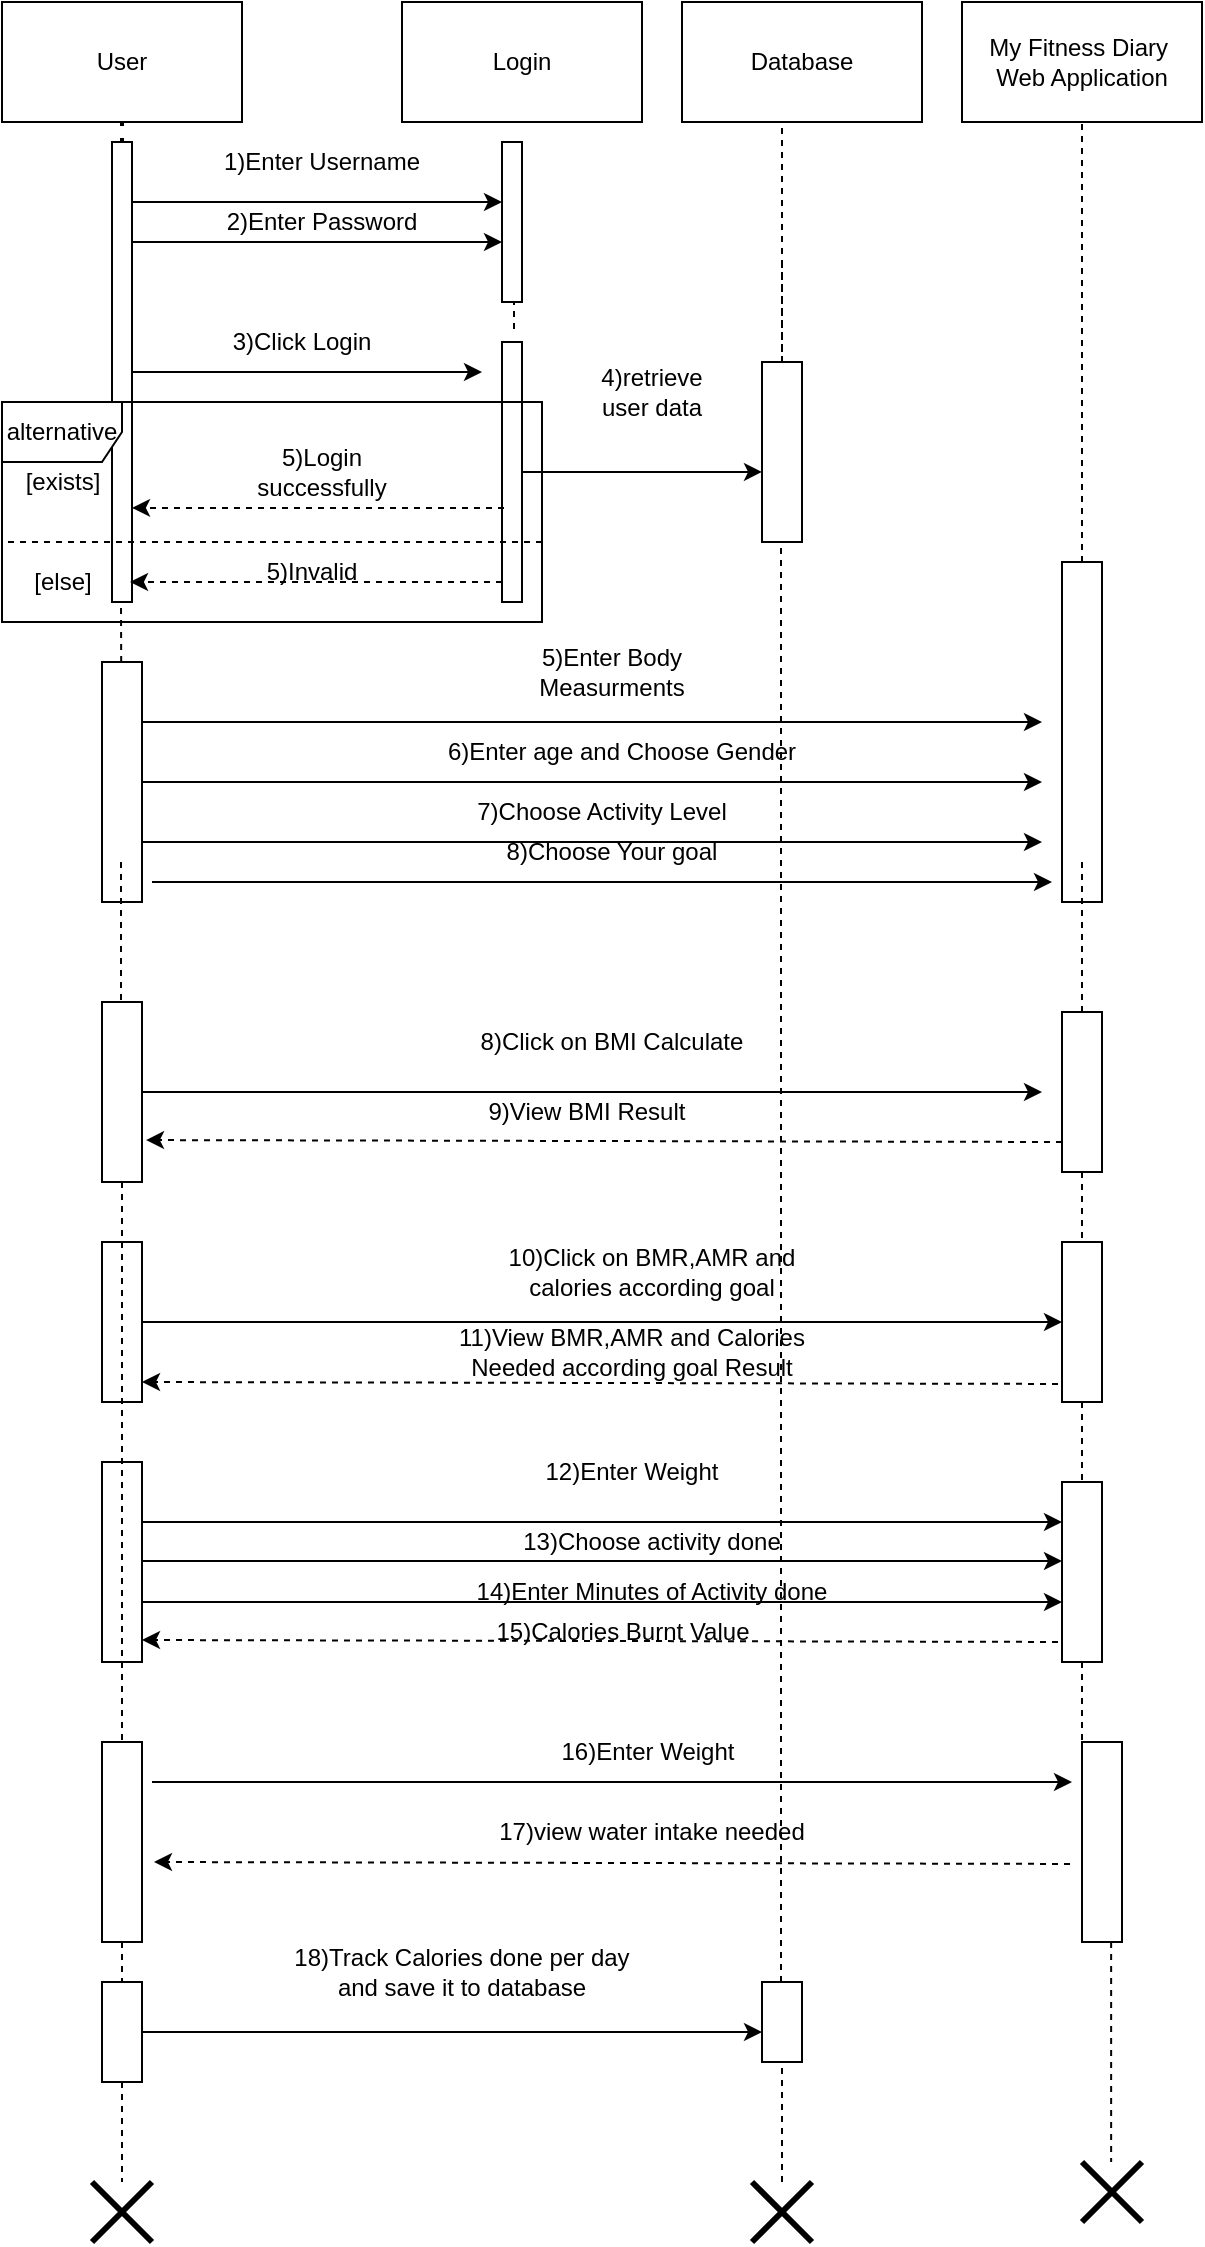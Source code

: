 <mxfile version="17.4.2" type="device"><diagram id="bcP9Wc_ZmUXVsQtjf6-f" name="Page-1"><mxGraphModel dx="868" dy="553" grid="1" gridSize="10" guides="1" tooltips="1" connect="1" arrows="1" fold="1" page="1" pageScale="1" pageWidth="850" pageHeight="1100" math="0" shadow="0"><root><mxCell id="0"/><mxCell id="1" parent="0"/><mxCell id="CzqNueYnbze-1QV_RuTv-1" value="User" style="rounded=0;whiteSpace=wrap;html=1;" vertex="1" parent="1"><mxGeometry x="100" y="30" width="120" height="60" as="geometry"/></mxCell><mxCell id="CzqNueYnbze-1QV_RuTv-2" value="Login" style="rounded=0;whiteSpace=wrap;html=1;" vertex="1" parent="1"><mxGeometry x="300" y="30" width="120" height="60" as="geometry"/></mxCell><mxCell id="CzqNueYnbze-1QV_RuTv-3" value="My Fitness Diary&amp;nbsp;&lt;br&gt;Web Application" style="rounded=0;whiteSpace=wrap;html=1;" vertex="1" parent="1"><mxGeometry x="580" y="30" width="120" height="60" as="geometry"/></mxCell><mxCell id="CzqNueYnbze-1QV_RuTv-5" value="" style="endArrow=none;dashed=1;html=1;dashPattern=1 3;strokeWidth=2;rounded=0;entryX=0.5;entryY=1;entryDx=0;entryDy=0;startArrow=none;" edge="1" parent="1" source="CzqNueYnbze-1QV_RuTv-6" target="CzqNueYnbze-1QV_RuTv-1"><mxGeometry width="50" height="50" relative="1" as="geometry"><mxPoint x="160" y="190" as="sourcePoint"/><mxPoint x="160" y="120" as="targetPoint"/></mxGeometry></mxCell><mxCell id="CzqNueYnbze-1QV_RuTv-13" style="edgeStyle=orthogonalEdgeStyle;rounded=0;orthogonalLoop=1;jettySize=auto;html=1;" edge="1" parent="1" source="CzqNueYnbze-1QV_RuTv-6" target="CzqNueYnbze-1QV_RuTv-9"><mxGeometry relative="1" as="geometry"><Array as="points"><mxPoint x="260" y="130"/><mxPoint x="260" y="130"/></Array></mxGeometry></mxCell><mxCell id="CzqNueYnbze-1QV_RuTv-23" style="edgeStyle=orthogonalEdgeStyle;rounded=0;orthogonalLoop=1;jettySize=auto;html=1;" edge="1" parent="1" source="CzqNueYnbze-1QV_RuTv-6"><mxGeometry relative="1" as="geometry"><mxPoint x="340" y="215" as="targetPoint"/></mxGeometry></mxCell><mxCell id="CzqNueYnbze-1QV_RuTv-6" value="" style="html=1;points=[];perimeter=orthogonalPerimeter;" vertex="1" parent="1"><mxGeometry x="155" y="100" width="10" height="230" as="geometry"/></mxCell><mxCell id="CzqNueYnbze-1QV_RuTv-9" value="" style="html=1;points=[];perimeter=orthogonalPerimeter;" vertex="1" parent="1"><mxGeometry x="350" y="100" width="10" height="80" as="geometry"/></mxCell><mxCell id="CzqNueYnbze-1QV_RuTv-28" style="edgeStyle=orthogonalEdgeStyle;rounded=0;orthogonalLoop=1;jettySize=auto;html=1;entryX=0;entryY=0.611;entryDx=0;entryDy=0;entryPerimeter=0;" edge="1" parent="1" source="CzqNueYnbze-1QV_RuTv-11" target="CzqNueYnbze-1QV_RuTv-10"><mxGeometry relative="1" as="geometry"/></mxCell><mxCell id="CzqNueYnbze-1QV_RuTv-11" value="" style="html=1;points=[];perimeter=orthogonalPerimeter;" vertex="1" parent="1"><mxGeometry x="350" y="200" width="10" height="130" as="geometry"/></mxCell><mxCell id="CzqNueYnbze-1QV_RuTv-14" value="4)retrieve user data" style="text;html=1;strokeColor=none;fillColor=none;align=center;verticalAlign=middle;whiteSpace=wrap;rounded=0;" vertex="1" parent="1"><mxGeometry x="395" y="210" width="60" height="30" as="geometry"/></mxCell><mxCell id="CzqNueYnbze-1QV_RuTv-15" value="1)Enter Username" style="text;html=1;strokeColor=none;fillColor=none;align=center;verticalAlign=middle;whiteSpace=wrap;rounded=0;" vertex="1" parent="1"><mxGeometry x="200" y="100" width="120" height="20" as="geometry"/></mxCell><mxCell id="CzqNueYnbze-1QV_RuTv-16" value="Database" style="rounded=0;whiteSpace=wrap;html=1;" vertex="1" parent="1"><mxGeometry x="440" y="30" width="120" height="60" as="geometry"/></mxCell><mxCell id="CzqNueYnbze-1QV_RuTv-19" style="edgeStyle=orthogonalEdgeStyle;rounded=0;orthogonalLoop=1;jettySize=auto;html=1;" edge="1" parent="1"><mxGeometry relative="1" as="geometry"><mxPoint x="165" y="150" as="sourcePoint"/><mxPoint x="350" y="150" as="targetPoint"/><Array as="points"><mxPoint x="190" y="150"/><mxPoint x="190" y="150"/></Array></mxGeometry></mxCell><mxCell id="CzqNueYnbze-1QV_RuTv-20" value="2)Enter Password" style="text;html=1;strokeColor=none;fillColor=none;align=center;verticalAlign=middle;whiteSpace=wrap;rounded=0;" vertex="1" parent="1"><mxGeometry x="200" y="130" width="120" height="20" as="geometry"/></mxCell><mxCell id="CzqNueYnbze-1QV_RuTv-21" value="" style="endArrow=none;dashed=1;html=1;rounded=0;startArrow=none;" edge="1" parent="1" source="CzqNueYnbze-1QV_RuTv-10"><mxGeometry width="50" height="50" relative="1" as="geometry"><mxPoint x="490" y="160" as="sourcePoint"/><mxPoint x="490" y="90" as="targetPoint"/></mxGeometry></mxCell><mxCell id="CzqNueYnbze-1QV_RuTv-22" value="" style="endArrow=none;dashed=1;html=1;rounded=0;exitX=0.6;exitY=-0.05;exitDx=0;exitDy=0;exitPerimeter=0;" edge="1" parent="1" source="CzqNueYnbze-1QV_RuTv-11"><mxGeometry width="50" height="50" relative="1" as="geometry"><mxPoint x="168" y="239.04" as="sourcePoint"/><mxPoint x="356" y="180" as="targetPoint"/></mxGeometry></mxCell><mxCell id="CzqNueYnbze-1QV_RuTv-24" value="3)Click Login" style="text;html=1;strokeColor=none;fillColor=none;align=center;verticalAlign=middle;whiteSpace=wrap;rounded=0;" vertex="1" parent="1"><mxGeometry x="190" y="190" width="120" height="20" as="geometry"/></mxCell><mxCell id="CzqNueYnbze-1QV_RuTv-10" value="" style="html=1;points=[];perimeter=orthogonalPerimeter;" vertex="1" parent="1"><mxGeometry x="480" y="210" width="20" height="90" as="geometry"/></mxCell><mxCell id="CzqNueYnbze-1QV_RuTv-25" value="" style="endArrow=none;dashed=1;html=1;rounded=0;" edge="1" parent="1" target="CzqNueYnbze-1QV_RuTv-10"><mxGeometry width="50" height="50" relative="1" as="geometry"><mxPoint x="490" y="160" as="sourcePoint"/><mxPoint x="490" y="90" as="targetPoint"/></mxGeometry></mxCell><mxCell id="CzqNueYnbze-1QV_RuTv-27" value="alternative" style="shape=umlFrame;whiteSpace=wrap;html=1;" vertex="1" parent="1"><mxGeometry x="100" y="230" width="270" height="110" as="geometry"/></mxCell><mxCell id="CzqNueYnbze-1QV_RuTv-30" value="[else]" style="text;html=1;align=center;verticalAlign=middle;resizable=0;points=[];autosize=1;strokeColor=none;fillColor=none;" vertex="1" parent="1"><mxGeometry x="110" y="310" width="40" height="20" as="geometry"/></mxCell><mxCell id="CzqNueYnbze-1QV_RuTv-31" value="" style="endArrow=classic;html=1;rounded=0;exitX=0.1;exitY=0.638;exitDx=0;exitDy=0;exitPerimeter=0;dashed=1;" edge="1" parent="1" source="CzqNueYnbze-1QV_RuTv-11" target="CzqNueYnbze-1QV_RuTv-6"><mxGeometry width="50" height="50" relative="1" as="geometry"><mxPoint x="280" y="320" as="sourcePoint"/><mxPoint x="170" y="280" as="targetPoint"/></mxGeometry></mxCell><mxCell id="CzqNueYnbze-1QV_RuTv-34" value="5)Login successfully" style="text;html=1;strokeColor=none;fillColor=none;align=center;verticalAlign=middle;whiteSpace=wrap;rounded=0;" vertex="1" parent="1"><mxGeometry x="230" y="250" width="60" height="30" as="geometry"/></mxCell><mxCell id="CzqNueYnbze-1QV_RuTv-35" value="" style="endArrow=classic;html=1;rounded=0;exitX=0.1;exitY=0.638;exitDx=0;exitDy=0;exitPerimeter=0;dashed=1;" edge="1" parent="1"><mxGeometry width="50" height="50" relative="1" as="geometry"><mxPoint x="350" y="320.0" as="sourcePoint"/><mxPoint x="164" y="320.0" as="targetPoint"/></mxGeometry></mxCell><mxCell id="CzqNueYnbze-1QV_RuTv-36" value="5)Invalid" style="text;html=1;strokeColor=none;fillColor=none;align=center;verticalAlign=middle;whiteSpace=wrap;rounded=0;" vertex="1" parent="1"><mxGeometry x="210" y="300" width="90" height="30" as="geometry"/></mxCell><mxCell id="CzqNueYnbze-1QV_RuTv-37" value="[exists]" style="text;html=1;align=center;verticalAlign=middle;resizable=0;points=[];autosize=1;strokeColor=none;fillColor=none;" vertex="1" parent="1"><mxGeometry x="105" y="260" width="50" height="20" as="geometry"/></mxCell><mxCell id="CzqNueYnbze-1QV_RuTv-39" value="" style="endArrow=none;dashed=1;html=1;rounded=0;startArrow=none;" edge="1" parent="1"><mxGeometry width="50" height="50" relative="1" as="geometry"><mxPoint x="160" y="480" as="sourcePoint"/><mxPoint x="159.5" y="330" as="targetPoint"/></mxGeometry></mxCell><mxCell id="CzqNueYnbze-1QV_RuTv-40" value="" style="endArrow=none;dashed=1;html=1;rounded=0;startArrow=none;" edge="1" parent="1"><mxGeometry width="50" height="50" relative="1" as="geometry"><mxPoint x="370" y="300" as="sourcePoint"/><mxPoint x="100" y="300" as="targetPoint"/></mxGeometry></mxCell><mxCell id="CzqNueYnbze-1QV_RuTv-41" value="" style="endArrow=none;dashed=1;html=1;rounded=0;startArrow=none;entryX=0.5;entryY=1;entryDx=0;entryDy=0;" edge="1" parent="1" source="CzqNueYnbze-1QV_RuTv-42" target="CzqNueYnbze-1QV_RuTv-3"><mxGeometry width="50" height="50" relative="1" as="geometry"><mxPoint x="640" y="420" as="sourcePoint"/><mxPoint x="500" y="100" as="targetPoint"/></mxGeometry></mxCell><mxCell id="CzqNueYnbze-1QV_RuTv-42" value="" style="html=1;points=[];perimeter=orthogonalPerimeter;" vertex="1" parent="1"><mxGeometry x="630" y="310" width="20" height="170" as="geometry"/></mxCell><mxCell id="CzqNueYnbze-1QV_RuTv-43" value="" style="endArrow=none;dashed=1;html=1;rounded=0;startArrow=none;" edge="1" parent="1" source="CzqNueYnbze-1QV_RuTv-101" target="CzqNueYnbze-1QV_RuTv-118"><mxGeometry width="50" height="50" relative="1" as="geometry"><mxPoint x="640" y="460" as="sourcePoint"/><mxPoint x="650" y="1090" as="targetPoint"/></mxGeometry></mxCell><mxCell id="CzqNueYnbze-1QV_RuTv-44" value="" style="endArrow=none;dashed=1;html=1;rounded=0;startArrow=none;entryX=0.5;entryY=1;entryDx=0;entryDy=0;" edge="1" parent="1" source="CzqNueYnbze-1QV_RuTv-110"><mxGeometry width="50" height="50" relative="1" as="geometry"><mxPoint x="490" y="1096" as="sourcePoint"/><mxPoint x="489.5" y="300" as="targetPoint"/></mxGeometry></mxCell><mxCell id="CzqNueYnbze-1QV_RuTv-48" style="edgeStyle=orthogonalEdgeStyle;rounded=0;orthogonalLoop=1;jettySize=auto;html=1;" edge="1" parent="1" source="CzqNueYnbze-1QV_RuTv-45"><mxGeometry relative="1" as="geometry"><mxPoint x="620" y="390" as="targetPoint"/><Array as="points"><mxPoint x="290" y="390"/><mxPoint x="290" y="390"/></Array></mxGeometry></mxCell><mxCell id="CzqNueYnbze-1QV_RuTv-45" value="" style="html=1;points=[];perimeter=orthogonalPerimeter;" vertex="1" parent="1"><mxGeometry x="150" y="360" width="20" height="120" as="geometry"/></mxCell><mxCell id="CzqNueYnbze-1QV_RuTv-49" value="5)Enter Body Measurments" style="text;html=1;strokeColor=none;fillColor=none;align=center;verticalAlign=middle;whiteSpace=wrap;rounded=0;" vertex="1" parent="1"><mxGeometry x="350" y="350" width="110" height="30" as="geometry"/></mxCell><mxCell id="CzqNueYnbze-1QV_RuTv-50" style="edgeStyle=orthogonalEdgeStyle;rounded=0;orthogonalLoop=1;jettySize=auto;html=1;" edge="1" parent="1"><mxGeometry relative="1" as="geometry"><mxPoint x="620" y="420" as="targetPoint"/><mxPoint x="170" y="420" as="sourcePoint"/></mxGeometry></mxCell><mxCell id="CzqNueYnbze-1QV_RuTv-52" value="6)Enter age and Choose Gender" style="text;html=1;strokeColor=none;fillColor=none;align=center;verticalAlign=middle;whiteSpace=wrap;rounded=0;" vertex="1" parent="1"><mxGeometry x="280" y="390" width="260" height="30" as="geometry"/></mxCell><mxCell id="CzqNueYnbze-1QV_RuTv-58" value="7)Choose Activity Level" style="text;html=1;strokeColor=none;fillColor=none;align=center;verticalAlign=middle;whiteSpace=wrap;rounded=0;" vertex="1" parent="1"><mxGeometry x="270" y="420" width="260" height="30" as="geometry"/></mxCell><mxCell id="CzqNueYnbze-1QV_RuTv-59" value="8)Choose Your goal" style="text;html=1;strokeColor=none;fillColor=none;align=center;verticalAlign=middle;whiteSpace=wrap;rounded=0;" vertex="1" parent="1"><mxGeometry x="275" y="440" width="260" height="30" as="geometry"/></mxCell><mxCell id="CzqNueYnbze-1QV_RuTv-60" style="edgeStyle=orthogonalEdgeStyle;rounded=0;orthogonalLoop=1;jettySize=auto;html=1;" edge="1" parent="1"><mxGeometry relative="1" as="geometry"><mxPoint x="620" y="450" as="targetPoint"/><mxPoint x="170" y="450" as="sourcePoint"/></mxGeometry></mxCell><mxCell id="CzqNueYnbze-1QV_RuTv-61" style="edgeStyle=orthogonalEdgeStyle;rounded=0;orthogonalLoop=1;jettySize=auto;html=1;" edge="1" parent="1"><mxGeometry relative="1" as="geometry"><mxPoint x="625" y="470" as="targetPoint"/><mxPoint x="175" y="470" as="sourcePoint"/></mxGeometry></mxCell><mxCell id="CzqNueYnbze-1QV_RuTv-62" value="" style="endArrow=none;dashed=1;html=1;rounded=0;startArrow=none;" edge="1" parent="1" source="CzqNueYnbze-1QV_RuTv-108"><mxGeometry width="50" height="50" relative="1" as="geometry"><mxPoint x="159.5" y="460" as="sourcePoint"/><mxPoint x="160" y="1120" as="targetPoint"/></mxGeometry></mxCell><mxCell id="CzqNueYnbze-1QV_RuTv-64" value="" style="endArrow=none;dashed=1;html=1;rounded=0;startArrow=none;entryX=0.5;entryY=1;entryDx=0;entryDy=0;" edge="1" parent="1"><mxGeometry width="50" height="50" relative="1" as="geometry"><mxPoint x="490" y="650" as="sourcePoint"/><mxPoint x="490" y="650" as="targetPoint"/></mxGeometry></mxCell><mxCell id="CzqNueYnbze-1QV_RuTv-72" style="edgeStyle=orthogonalEdgeStyle;rounded=0;orthogonalLoop=1;jettySize=auto;html=1;" edge="1" parent="1" source="CzqNueYnbze-1QV_RuTv-65"><mxGeometry relative="1" as="geometry"><mxPoint x="620" y="575" as="targetPoint"/></mxGeometry></mxCell><mxCell id="CzqNueYnbze-1QV_RuTv-65" value="" style="html=1;points=[];perimeter=orthogonalPerimeter;" vertex="1" parent="1"><mxGeometry x="150" y="530" width="20" height="90" as="geometry"/></mxCell><mxCell id="CzqNueYnbze-1QV_RuTv-66" value="" style="endArrow=none;dashed=1;html=1;rounded=0;startArrow=none;" edge="1" parent="1" target="CzqNueYnbze-1QV_RuTv-65"><mxGeometry width="50" height="50" relative="1" as="geometry"><mxPoint x="159.5" y="460" as="sourcePoint"/><mxPoint x="159.5" y="640" as="targetPoint"/></mxGeometry></mxCell><mxCell id="CzqNueYnbze-1QV_RuTv-67" value="" style="html=1;points=[];perimeter=orthogonalPerimeter;" vertex="1" parent="1"><mxGeometry x="630" y="535" width="20" height="80" as="geometry"/></mxCell><mxCell id="CzqNueYnbze-1QV_RuTv-68" value="" style="endArrow=none;dashed=1;html=1;rounded=0;startArrow=none;" edge="1" parent="1" target="CzqNueYnbze-1QV_RuTv-67"><mxGeometry width="50" height="50" relative="1" as="geometry"><mxPoint x="640" y="460" as="sourcePoint"/><mxPoint x="640" y="640" as="targetPoint"/></mxGeometry></mxCell><mxCell id="CzqNueYnbze-1QV_RuTv-70" value="8)Click on BMI Calculate" style="text;html=1;strokeColor=none;fillColor=none;align=center;verticalAlign=middle;whiteSpace=wrap;rounded=0;" vertex="1" parent="1"><mxGeometry x="310" y="535" width="190" height="30" as="geometry"/></mxCell><mxCell id="CzqNueYnbze-1QV_RuTv-75" value="" style="endArrow=classic;html=1;rounded=0;exitX=0.1;exitY=0.638;exitDx=0;exitDy=0;exitPerimeter=0;dashed=1;entryX=1.1;entryY=0.767;entryDx=0;entryDy=0;entryPerimeter=0;" edge="1" parent="1" target="CzqNueYnbze-1QV_RuTv-65"><mxGeometry width="50" height="50" relative="1" as="geometry"><mxPoint x="630" y="600" as="sourcePoint"/><mxPoint x="490" y="600" as="targetPoint"/></mxGeometry></mxCell><mxCell id="CzqNueYnbze-1QV_RuTv-76" value="9)View BMI Result" style="text;html=1;strokeColor=none;fillColor=none;align=center;verticalAlign=middle;whiteSpace=wrap;rounded=0;dashed=1;" vertex="1" parent="1"><mxGeometry x="310" y="570" width="165" height="30" as="geometry"/></mxCell><mxCell id="CzqNueYnbze-1QV_RuTv-81" style="edgeStyle=orthogonalEdgeStyle;rounded=0;orthogonalLoop=1;jettySize=auto;html=1;" edge="1" parent="1" source="CzqNueYnbze-1QV_RuTv-78" target="CzqNueYnbze-1QV_RuTv-79"><mxGeometry relative="1" as="geometry"/></mxCell><mxCell id="CzqNueYnbze-1QV_RuTv-78" value="" style="html=1;points=[];perimeter=orthogonalPerimeter;" vertex="1" parent="1"><mxGeometry x="150" y="650" width="20" height="80" as="geometry"/></mxCell><mxCell id="CzqNueYnbze-1QV_RuTv-79" value="" style="html=1;points=[];perimeter=orthogonalPerimeter;" vertex="1" parent="1"><mxGeometry x="630" y="650" width="20" height="80" as="geometry"/></mxCell><mxCell id="CzqNueYnbze-1QV_RuTv-80" value="" style="endArrow=none;dashed=1;html=1;rounded=0;startArrow=none;" edge="1" parent="1" source="CzqNueYnbze-1QV_RuTv-67" target="CzqNueYnbze-1QV_RuTv-79"><mxGeometry width="50" height="50" relative="1" as="geometry"><mxPoint x="640" y="615" as="sourcePoint"/><mxPoint x="640" y="750" as="targetPoint"/></mxGeometry></mxCell><mxCell id="CzqNueYnbze-1QV_RuTv-82" value="10)Click on BMR,AMR and calories according goal" style="text;html=1;strokeColor=none;fillColor=none;align=center;verticalAlign=middle;whiteSpace=wrap;rounded=0;" vertex="1" parent="1"><mxGeometry x="330" y="650" width="190" height="30" as="geometry"/></mxCell><mxCell id="CzqNueYnbze-1QV_RuTv-83" value="" style="endArrow=classic;html=1;rounded=0;exitX=0.1;exitY=0.638;exitDx=0;exitDy=0;exitPerimeter=0;dashed=1;entryX=1.1;entryY=0.767;entryDx=0;entryDy=0;entryPerimeter=0;" edge="1" parent="1"><mxGeometry width="50" height="50" relative="1" as="geometry"><mxPoint x="628" y="720.97" as="sourcePoint"/><mxPoint x="170" y="720" as="targetPoint"/></mxGeometry></mxCell><mxCell id="CzqNueYnbze-1QV_RuTv-84" value="11)View BMR,AMR and Calories Needed according goal Result" style="text;html=1;strokeColor=none;fillColor=none;align=center;verticalAlign=middle;whiteSpace=wrap;rounded=0;dashed=1;" vertex="1" parent="1"><mxGeometry x="310" y="700" width="210" height="10" as="geometry"/></mxCell><mxCell id="CzqNueYnbze-1QV_RuTv-86" value="" style="html=1;points=[];perimeter=orthogonalPerimeter;" vertex="1" parent="1"><mxGeometry x="150" y="760" width="20" height="100" as="geometry"/></mxCell><mxCell id="CzqNueYnbze-1QV_RuTv-87" value="" style="html=1;points=[];perimeter=orthogonalPerimeter;" vertex="1" parent="1"><mxGeometry x="630" y="770" width="20" height="90" as="geometry"/></mxCell><mxCell id="CzqNueYnbze-1QV_RuTv-88" value="" style="endArrow=none;dashed=1;html=1;rounded=0;startArrow=none;" edge="1" parent="1" source="CzqNueYnbze-1QV_RuTv-79" target="CzqNueYnbze-1QV_RuTv-87"><mxGeometry width="50" height="50" relative="1" as="geometry"><mxPoint x="640" y="730" as="sourcePoint"/><mxPoint x="640" y="890" as="targetPoint"/></mxGeometry></mxCell><mxCell id="CzqNueYnbze-1QV_RuTv-89" style="edgeStyle=orthogonalEdgeStyle;rounded=0;orthogonalLoop=1;jettySize=auto;html=1;" edge="1" parent="1"><mxGeometry relative="1" as="geometry"><mxPoint x="170" y="790" as="sourcePoint"/><mxPoint x="630" y="790" as="targetPoint"/></mxGeometry></mxCell><mxCell id="CzqNueYnbze-1QV_RuTv-90" style="edgeStyle=orthogonalEdgeStyle;rounded=0;orthogonalLoop=1;jettySize=auto;html=1;" edge="1" parent="1"><mxGeometry relative="1" as="geometry"><mxPoint x="170" y="809.5" as="sourcePoint"/><mxPoint x="630" y="809.5" as="targetPoint"/></mxGeometry></mxCell><mxCell id="CzqNueYnbze-1QV_RuTv-91" value="12)Enter Weight" style="text;html=1;strokeColor=none;fillColor=none;align=center;verticalAlign=middle;whiteSpace=wrap;rounded=0;" vertex="1" parent="1"><mxGeometry x="320" y="750" width="190" height="30" as="geometry"/></mxCell><mxCell id="CzqNueYnbze-1QV_RuTv-92" value="13)Choose activity done" style="text;html=1;strokeColor=none;fillColor=none;align=center;verticalAlign=middle;whiteSpace=wrap;rounded=0;" vertex="1" parent="1"><mxGeometry x="330" y="790" width="190" height="20" as="geometry"/></mxCell><mxCell id="CzqNueYnbze-1QV_RuTv-94" style="edgeStyle=orthogonalEdgeStyle;rounded=0;orthogonalLoop=1;jettySize=auto;html=1;" edge="1" parent="1"><mxGeometry relative="1" as="geometry"><mxPoint x="170" y="830" as="sourcePoint"/><mxPoint x="630" y="830" as="targetPoint"/></mxGeometry></mxCell><mxCell id="CzqNueYnbze-1QV_RuTv-95" value="14)Enter Minutes of Activity done" style="text;html=1;strokeColor=none;fillColor=none;align=center;verticalAlign=middle;whiteSpace=wrap;rounded=0;" vertex="1" parent="1"><mxGeometry x="330" y="820" width="190" height="10" as="geometry"/></mxCell><mxCell id="CzqNueYnbze-1QV_RuTv-96" value="" style="endArrow=classic;html=1;rounded=0;exitX=0.1;exitY=0.638;exitDx=0;exitDy=0;exitPerimeter=0;dashed=1;entryX=1.1;entryY=0.767;entryDx=0;entryDy=0;entryPerimeter=0;" edge="1" parent="1"><mxGeometry width="50" height="50" relative="1" as="geometry"><mxPoint x="628" y="849.97" as="sourcePoint"/><mxPoint x="170" y="849" as="targetPoint"/></mxGeometry></mxCell><mxCell id="CzqNueYnbze-1QV_RuTv-97" value="15)Calories Burnt Value" style="text;html=1;strokeColor=none;fillColor=none;align=center;verticalAlign=middle;whiteSpace=wrap;rounded=0;dashed=1;" vertex="1" parent="1"><mxGeometry x="327.5" y="830" width="165" height="30" as="geometry"/></mxCell><mxCell id="CzqNueYnbze-1QV_RuTv-99" value="" style="html=1;points=[];perimeter=orthogonalPerimeter;" vertex="1" parent="1"><mxGeometry x="150" y="900" width="20" height="100" as="geometry"/></mxCell><mxCell id="CzqNueYnbze-1QV_RuTv-100" value="" style="endArrow=none;dashed=1;html=1;rounded=0;startArrow=none;" edge="1" parent="1" source="CzqNueYnbze-1QV_RuTv-65" target="CzqNueYnbze-1QV_RuTv-99"><mxGeometry width="50" height="50" relative="1" as="geometry"><mxPoint x="160" y="620" as="sourcePoint"/><mxPoint x="160" y="1030" as="targetPoint"/></mxGeometry></mxCell><mxCell id="CzqNueYnbze-1QV_RuTv-101" value="" style="html=1;points=[];perimeter=orthogonalPerimeter;" vertex="1" parent="1"><mxGeometry x="640" y="900" width="20" height="100" as="geometry"/></mxCell><mxCell id="CzqNueYnbze-1QV_RuTv-103" value="" style="endArrow=none;dashed=1;html=1;rounded=0;startArrow=none;" edge="1" parent="1" source="CzqNueYnbze-1QV_RuTv-87" target="CzqNueYnbze-1QV_RuTv-101"><mxGeometry width="50" height="50" relative="1" as="geometry"><mxPoint x="650" y="860" as="sourcePoint"/><mxPoint x="650" y="1090" as="targetPoint"/></mxGeometry></mxCell><mxCell id="CzqNueYnbze-1QV_RuTv-104" value="16)Enter Weight" style="text;html=1;strokeColor=none;fillColor=none;align=center;verticalAlign=middle;whiteSpace=wrap;rounded=0;" vertex="1" parent="1"><mxGeometry x="327.5" y="890" width="190" height="30" as="geometry"/></mxCell><mxCell id="CzqNueYnbze-1QV_RuTv-105" style="edgeStyle=orthogonalEdgeStyle;rounded=0;orthogonalLoop=1;jettySize=auto;html=1;" edge="1" parent="1"><mxGeometry relative="1" as="geometry"><mxPoint x="175" y="920" as="sourcePoint"/><mxPoint x="635" y="920" as="targetPoint"/></mxGeometry></mxCell><mxCell id="CzqNueYnbze-1QV_RuTv-106" value="" style="endArrow=classic;html=1;rounded=0;exitX=0.1;exitY=0.638;exitDx=0;exitDy=0;exitPerimeter=0;dashed=1;entryX=1.1;entryY=0.767;entryDx=0;entryDy=0;entryPerimeter=0;" edge="1" parent="1"><mxGeometry width="50" height="50" relative="1" as="geometry"><mxPoint x="634" y="960.97" as="sourcePoint"/><mxPoint x="176" y="960" as="targetPoint"/></mxGeometry></mxCell><mxCell id="CzqNueYnbze-1QV_RuTv-107" value="17)view water intake needed" style="text;html=1;strokeColor=none;fillColor=none;align=center;verticalAlign=middle;whiteSpace=wrap;rounded=0;" vertex="1" parent="1"><mxGeometry x="330" y="930" width="190" height="30" as="geometry"/></mxCell><mxCell id="CzqNueYnbze-1QV_RuTv-112" style="edgeStyle=orthogonalEdgeStyle;rounded=0;orthogonalLoop=1;jettySize=auto;html=1;entryX=0;entryY=0.625;entryDx=0;entryDy=0;entryPerimeter=0;" edge="1" parent="1" source="CzqNueYnbze-1QV_RuTv-108" target="CzqNueYnbze-1QV_RuTv-110"><mxGeometry relative="1" as="geometry"/></mxCell><mxCell id="CzqNueYnbze-1QV_RuTv-108" value="" style="html=1;points=[];perimeter=orthogonalPerimeter;" vertex="1" parent="1"><mxGeometry x="150" y="1020" width="20" height="50" as="geometry"/></mxCell><mxCell id="CzqNueYnbze-1QV_RuTv-109" value="" style="endArrow=none;dashed=1;html=1;rounded=0;startArrow=none;" edge="1" parent="1" source="CzqNueYnbze-1QV_RuTv-99" target="CzqNueYnbze-1QV_RuTv-108"><mxGeometry width="50" height="50" relative="1" as="geometry"><mxPoint x="160" y="1000" as="sourcePoint"/><mxPoint x="160" y="1120" as="targetPoint"/></mxGeometry></mxCell><mxCell id="CzqNueYnbze-1QV_RuTv-110" value="" style="html=1;points=[];perimeter=orthogonalPerimeter;" vertex="1" parent="1"><mxGeometry x="480" y="1020" width="20" height="40" as="geometry"/></mxCell><mxCell id="CzqNueYnbze-1QV_RuTv-111" value="" style="endArrow=none;dashed=1;html=1;rounded=0;startArrow=none;entryX=0.5;entryY=1;entryDx=0;entryDy=0;" edge="1" parent="1" source="CzqNueYnbze-1QV_RuTv-117" target="CzqNueYnbze-1QV_RuTv-110"><mxGeometry width="50" height="50" relative="1" as="geometry"><mxPoint x="490" y="1096" as="sourcePoint"/><mxPoint x="489.5" y="300" as="targetPoint"/></mxGeometry></mxCell><mxCell id="CzqNueYnbze-1QV_RuTv-114" value="18)Track Calories done per day and save it to database" style="text;html=1;strokeColor=none;fillColor=none;align=center;verticalAlign=middle;whiteSpace=wrap;rounded=0;" vertex="1" parent="1"><mxGeometry x="235" y="1000" width="190" height="30" as="geometry"/></mxCell><mxCell id="CzqNueYnbze-1QV_RuTv-116" value="" style="shape=umlDestroy;whiteSpace=wrap;html=1;strokeWidth=3;" vertex="1" parent="1"><mxGeometry x="145" y="1120" width="30" height="30" as="geometry"/></mxCell><mxCell id="CzqNueYnbze-1QV_RuTv-117" value="" style="shape=umlDestroy;whiteSpace=wrap;html=1;strokeWidth=3;" vertex="1" parent="1"><mxGeometry x="475" y="1120" width="30" height="30" as="geometry"/></mxCell><mxCell id="CzqNueYnbze-1QV_RuTv-118" value="" style="shape=umlDestroy;whiteSpace=wrap;html=1;strokeWidth=3;" vertex="1" parent="1"><mxGeometry x="640" y="1110" width="30" height="30" as="geometry"/></mxCell></root></mxGraphModel></diagram></mxfile>